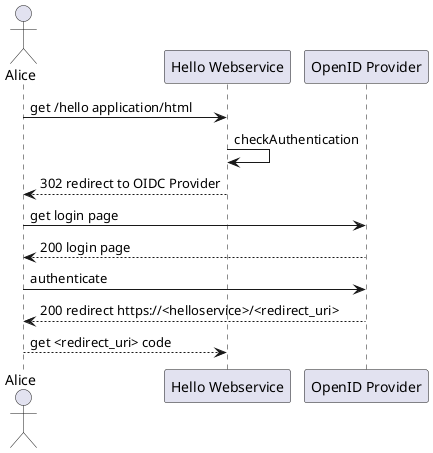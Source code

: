 @startuml

skinparam Shadowing false

actor Alice as alice
participant "Hello Webservice" as HelloService
participant "OpenID Provider" as openidprovider

alice -> HelloService: get /hello application/html
HelloService -> HelloService: checkAuthentication
HelloService --> alice: 302 redirect to OIDC Provider
alice -> openidprovider: get login page
openidprovider --> alice: 200 login page
alice -> openidprovider: authenticate
openidprovider --> alice: 200 redirect https://<helloservice>/<redirect_uri>
alice --> HelloService: get <redirect_uri> code
@enduml
